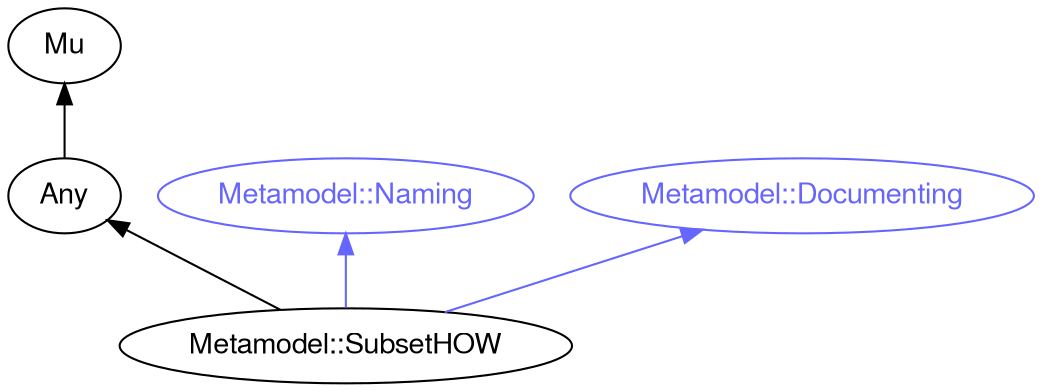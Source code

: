 digraph "raku-type-graph" {
    rankdir=BT;
    splines=polyline;
    overlap=false;

    graph [truecolor=true bgcolor="#FFFFFF"];
    // Types
    "Metamodel::SubsetHOW" [color="#000000", fontcolor="#000000", href="/type/Metamodel::SubsetHOW", fontname="FreeSans"];
    "Mu" [color="#000000", fontcolor="#000000", href="/type/Mu", fontname="FreeSans"];
    "Any" [color="#000000", fontcolor="#000000", href="/type/Any", fontname="FreeSans"];
    "Metamodel::Naming" [color="#6666FF", fontcolor="#6666FF", href="/type/Metamodel::Naming", fontname="FreeSans"];
    "Metamodel::Documenting" [color="#6666FF", fontcolor="#6666FF", href="/type/Metamodel::Documenting", fontname="FreeSans"];

    // Superclasses
    "Metamodel::SubsetHOW" -> "Any" [color="#000000"];
    "Any" -> "Mu" [color="#000000"];

    // Roles
    "Metamodel::SubsetHOW" -> "Metamodel::Naming" [color="#6666FF"];
    "Metamodel::SubsetHOW" -> "Metamodel::Documenting" [color="#6666FF"];
}
